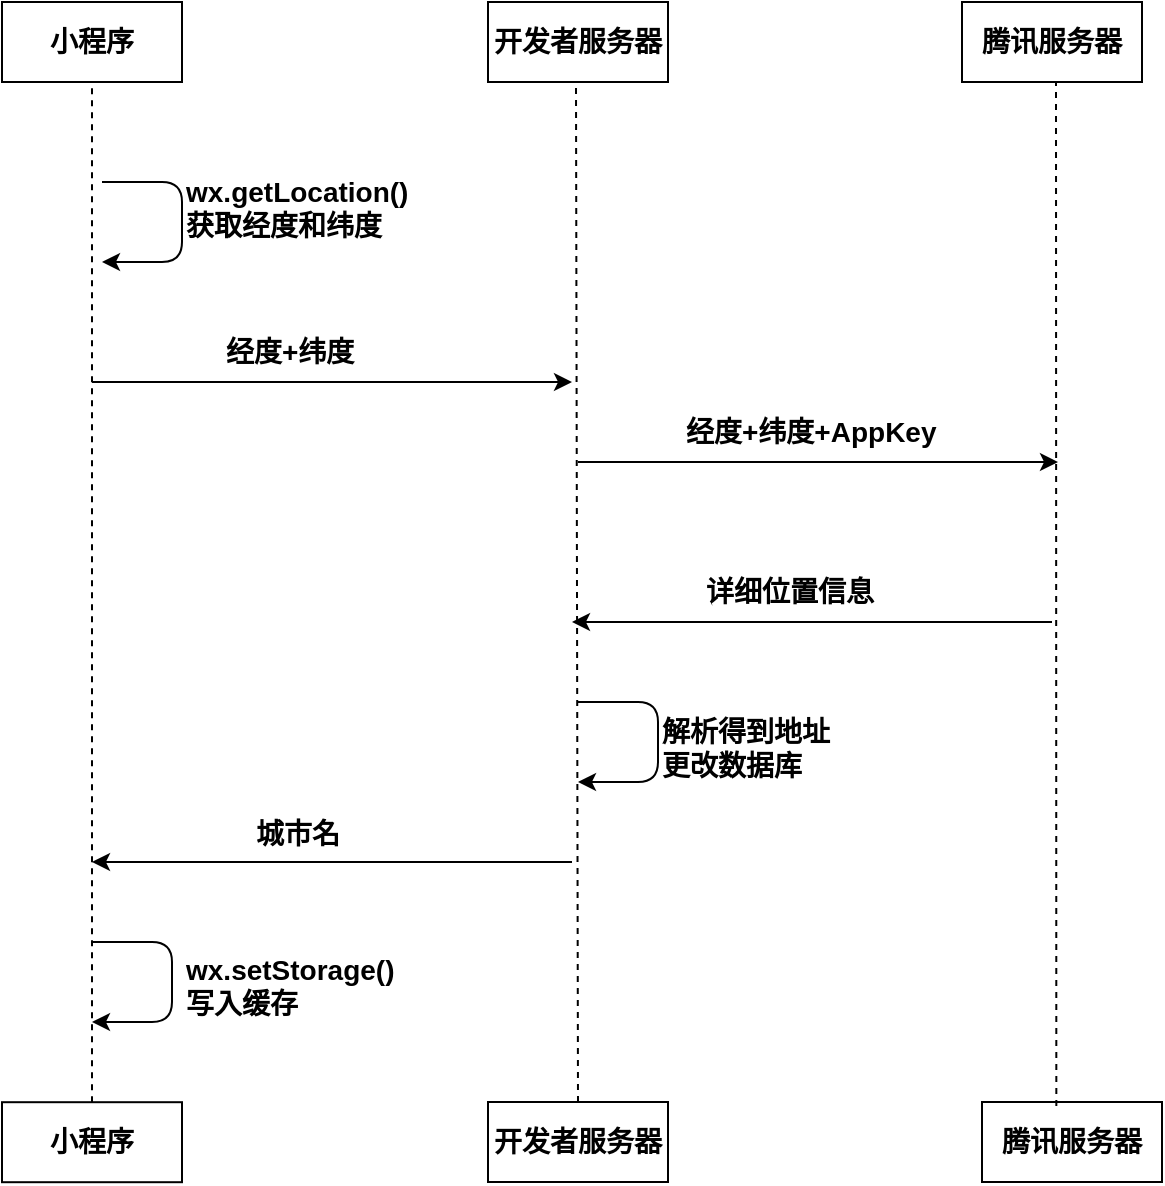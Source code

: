 <mxfile version="10.6.7" type="github"><diagram id="VuWvT33Wamk1Veo_LQCc" name="第 1 页"><mxGraphModel dx="1250" dy="510" grid="1" gridSize="10" guides="1" tooltips="1" connect="1" arrows="1" fold="1" page="1" pageScale="1" pageWidth="827" pageHeight="1169" math="0" shadow="0"><root><mxCell id="0"/><mxCell id="1" parent="0"/><mxCell id="QKlCtT0fmXepAil0gKIB-1" value="&lt;b&gt;&lt;font style=&quot;font-size: 14px&quot;&gt;小程序&lt;/font&gt;&lt;/b&gt;" style="rounded=0;whiteSpace=wrap;html=1;" vertex="1" parent="1"><mxGeometry x="90" y="50" width="90" height="40" as="geometry"/></mxCell><mxCell id="QKlCtT0fmXepAil0gKIB-2" value="&lt;b&gt;&lt;font style=&quot;font-size: 14px&quot;&gt;开发者服务器&lt;/font&gt;&lt;/b&gt;" style="rounded=0;whiteSpace=wrap;html=1;" vertex="1" parent="1"><mxGeometry x="333" y="600" width="90" height="40" as="geometry"/></mxCell><mxCell id="QKlCtT0fmXepAil0gKIB-3" value="&lt;b&gt;&lt;font style=&quot;font-size: 14px&quot;&gt;腾讯服务器&lt;/font&gt;&lt;/b&gt;" style="rounded=0;whiteSpace=wrap;html=1;" vertex="1" parent="1"><mxGeometry x="570" y="50" width="90" height="40" as="geometry"/></mxCell><mxCell id="QKlCtT0fmXepAil0gKIB-4" value="&lt;b&gt;&lt;font style=&quot;font-size: 14px&quot;&gt;小程序&lt;/font&gt;&lt;/b&gt;" style="rounded=0;whiteSpace=wrap;html=1;" vertex="1" parent="1"><mxGeometry x="90" y="600.1" width="90" height="40" as="geometry"/></mxCell><mxCell id="QKlCtT0fmXepAil0gKIB-5" value="" style="endArrow=none;dashed=1;html=1;entryX=0.5;entryY=1;entryDx=0;entryDy=0;" edge="1" parent="1" source="QKlCtT0fmXepAil0gKIB-4" target="QKlCtT0fmXepAil0gKIB-1"><mxGeometry width="50" height="50" relative="1" as="geometry"><mxPoint x="90" y="630" as="sourcePoint"/><mxPoint x="140" y="580" as="targetPoint"/></mxGeometry></mxCell><mxCell id="QKlCtT0fmXepAil0gKIB-12" value="&lt;b&gt;&lt;font style=&quot;font-size: 14px&quot;&gt;wx.getLocation()&lt;br&gt;获取经度和纬度&lt;/font&gt;&lt;/b&gt;" style="text;html=1;" vertex="1" parent="1"><mxGeometry x="180" y="130" width="100" height="40" as="geometry"/></mxCell><mxCell id="QKlCtT0fmXepAil0gKIB-13" value="&lt;b&gt;&lt;font style=&quot;font-size: 14px&quot;&gt;开发者服务器&lt;/font&gt;&lt;/b&gt;" style="rounded=0;whiteSpace=wrap;html=1;" vertex="1" parent="1"><mxGeometry x="333" y="50" width="90" height="40" as="geometry"/></mxCell><mxCell id="QKlCtT0fmXepAil0gKIB-14" value="" style="endArrow=none;dashed=1;html=1;entryX=0.5;entryY=1;entryDx=0;entryDy=0;exitX=0.5;exitY=0;exitDx=0;exitDy=0;" edge="1" parent="1" source="QKlCtT0fmXepAil0gKIB-2"><mxGeometry width="50" height="50" relative="1" as="geometry"><mxPoint x="377" y="521.6" as="sourcePoint"/><mxPoint x="377" y="90" as="targetPoint"/></mxGeometry></mxCell><mxCell id="QKlCtT0fmXepAil0gKIB-15" value="" style="endArrow=classic;html=1;" edge="1" parent="1"><mxGeometry width="50" height="50" relative="1" as="geometry"><mxPoint x="135" y="240" as="sourcePoint"/><mxPoint x="375" y="240" as="targetPoint"/></mxGeometry></mxCell><mxCell id="QKlCtT0fmXepAil0gKIB-16" value="&lt;span style=&quot;font-size: 14px&quot;&gt;&lt;b&gt;经度+纬度&lt;/b&gt;&lt;/span&gt;&lt;br&gt;" style="text;html=1;" vertex="1" parent="1"><mxGeometry x="200" y="210" width="70" height="20" as="geometry"/></mxCell><mxCell id="QKlCtT0fmXepAil0gKIB-18" value="&lt;b&gt;&lt;font style=&quot;font-size: 14px&quot;&gt;腾讯服务器&lt;/font&gt;&lt;/b&gt;" style="rounded=0;whiteSpace=wrap;html=1;" vertex="1" parent="1"><mxGeometry x="580" y="600" width="90" height="40" as="geometry"/></mxCell><mxCell id="QKlCtT0fmXepAil0gKIB-19" value="" style="edgeStyle=segmentEdgeStyle;endArrow=classic;html=1;" edge="1" parent="1"><mxGeometry width="50" height="50" relative="1" as="geometry"><mxPoint x="140" y="140" as="sourcePoint"/><mxPoint x="140" y="180" as="targetPoint"/><Array as="points"><mxPoint x="180" y="140"/><mxPoint x="180" y="180"/></Array></mxGeometry></mxCell><mxCell id="QKlCtT0fmXepAil0gKIB-21" value="" style="endArrow=none;dashed=1;html=1;entryX=0.5;entryY=1;entryDx=0;entryDy=0;exitX=0.413;exitY=0.05;exitDx=0;exitDy=0;exitPerimeter=0;" edge="1" parent="1" source="QKlCtT0fmXepAil0gKIB-18"><mxGeometry width="50" height="50" relative="1" as="geometry"><mxPoint x="617" y="521.6" as="sourcePoint"/><mxPoint x="617" y="90" as="targetPoint"/></mxGeometry></mxCell><mxCell id="QKlCtT0fmXepAil0gKIB-22" value="" style="endArrow=classic;html=1;" edge="1" parent="1"><mxGeometry width="50" height="50" relative="1" as="geometry"><mxPoint x="378" y="280" as="sourcePoint"/><mxPoint x="618" y="280" as="targetPoint"/></mxGeometry></mxCell><mxCell id="QKlCtT0fmXepAil0gKIB-23" value="&lt;b&gt;&lt;font style=&quot;font-size: 14px&quot;&gt;经度+纬度+AppKey&lt;/font&gt;&lt;/b&gt;" style="text;html=1;" vertex="1" parent="1"><mxGeometry x="430" y="250" width="150" height="30" as="geometry"/></mxCell><mxCell id="QKlCtT0fmXepAil0gKIB-24" value="" style="endArrow=classic;html=1;" edge="1" parent="1"><mxGeometry width="50" height="50" relative="1" as="geometry"><mxPoint x="615" y="360" as="sourcePoint"/><mxPoint x="375" y="360" as="targetPoint"/></mxGeometry></mxCell><mxCell id="QKlCtT0fmXepAil0gKIB-25" value="&lt;span style=&quot;font-size: 14px&quot;&gt;&lt;b&gt;详细位置信息&lt;/b&gt;&lt;/span&gt;" style="text;html=1;" vertex="1" parent="1"><mxGeometry x="440" y="330" width="150" height="30" as="geometry"/></mxCell><mxCell id="QKlCtT0fmXepAil0gKIB-27" value="" style="edgeStyle=segmentEdgeStyle;endArrow=classic;html=1;" edge="1" parent="1"><mxGeometry width="50" height="50" relative="1" as="geometry"><mxPoint x="378" y="400" as="sourcePoint"/><mxPoint x="378" y="440" as="targetPoint"/><Array as="points"><mxPoint x="418" y="400"/><mxPoint x="418" y="440"/></Array></mxGeometry></mxCell><mxCell id="QKlCtT0fmXepAil0gKIB-28" value="&lt;span style=&quot;font-size: 14px&quot;&gt;&lt;b&gt;解析得到地址&lt;br&gt;更改数据库&lt;/b&gt;&lt;/span&gt;" style="text;html=1;" vertex="1" parent="1"><mxGeometry x="418" y="400" width="95" height="40" as="geometry"/></mxCell><mxCell id="QKlCtT0fmXepAil0gKIB-29" value="" style="endArrow=classic;html=1;" edge="1" parent="1"><mxGeometry width="50" height="50" relative="1" as="geometry"><mxPoint x="375" y="480" as="sourcePoint"/><mxPoint x="135" y="480" as="targetPoint"/></mxGeometry></mxCell><mxCell id="QKlCtT0fmXepAil0gKIB-30" value="&lt;b&gt;&lt;font style=&quot;font-size: 14px&quot;&gt;城市名&lt;/font&gt;&lt;/b&gt;" style="text;html=1;resizable=0;points=[];autosize=1;align=left;verticalAlign=top;spacingTop=-4;" vertex="1" parent="1"><mxGeometry x="215" y="455" width="60" height="20" as="geometry"/></mxCell><mxCell id="QKlCtT0fmXepAil0gKIB-33" value="" style="edgeStyle=segmentEdgeStyle;endArrow=classic;html=1;" edge="1" parent="1"><mxGeometry width="50" height="50" relative="1" as="geometry"><mxPoint x="135" y="520" as="sourcePoint"/><mxPoint x="135" y="560" as="targetPoint"/><Array as="points"><mxPoint x="175" y="520"/><mxPoint x="175" y="560"/></Array></mxGeometry></mxCell><mxCell id="QKlCtT0fmXepAil0gKIB-34" value="&lt;b&gt;&lt;font style=&quot;font-size: 14px&quot;&gt;wx.setStorage()&lt;br&gt;写入缓存&lt;/font&gt;&lt;/b&gt;" style="text;html=1;resizable=0;points=[];autosize=1;align=left;verticalAlign=top;spacingTop=-4;" vertex="1" parent="1"><mxGeometry x="180" y="522.5" width="120" height="30" as="geometry"/></mxCell></root></mxGraphModel></diagram></mxfile>